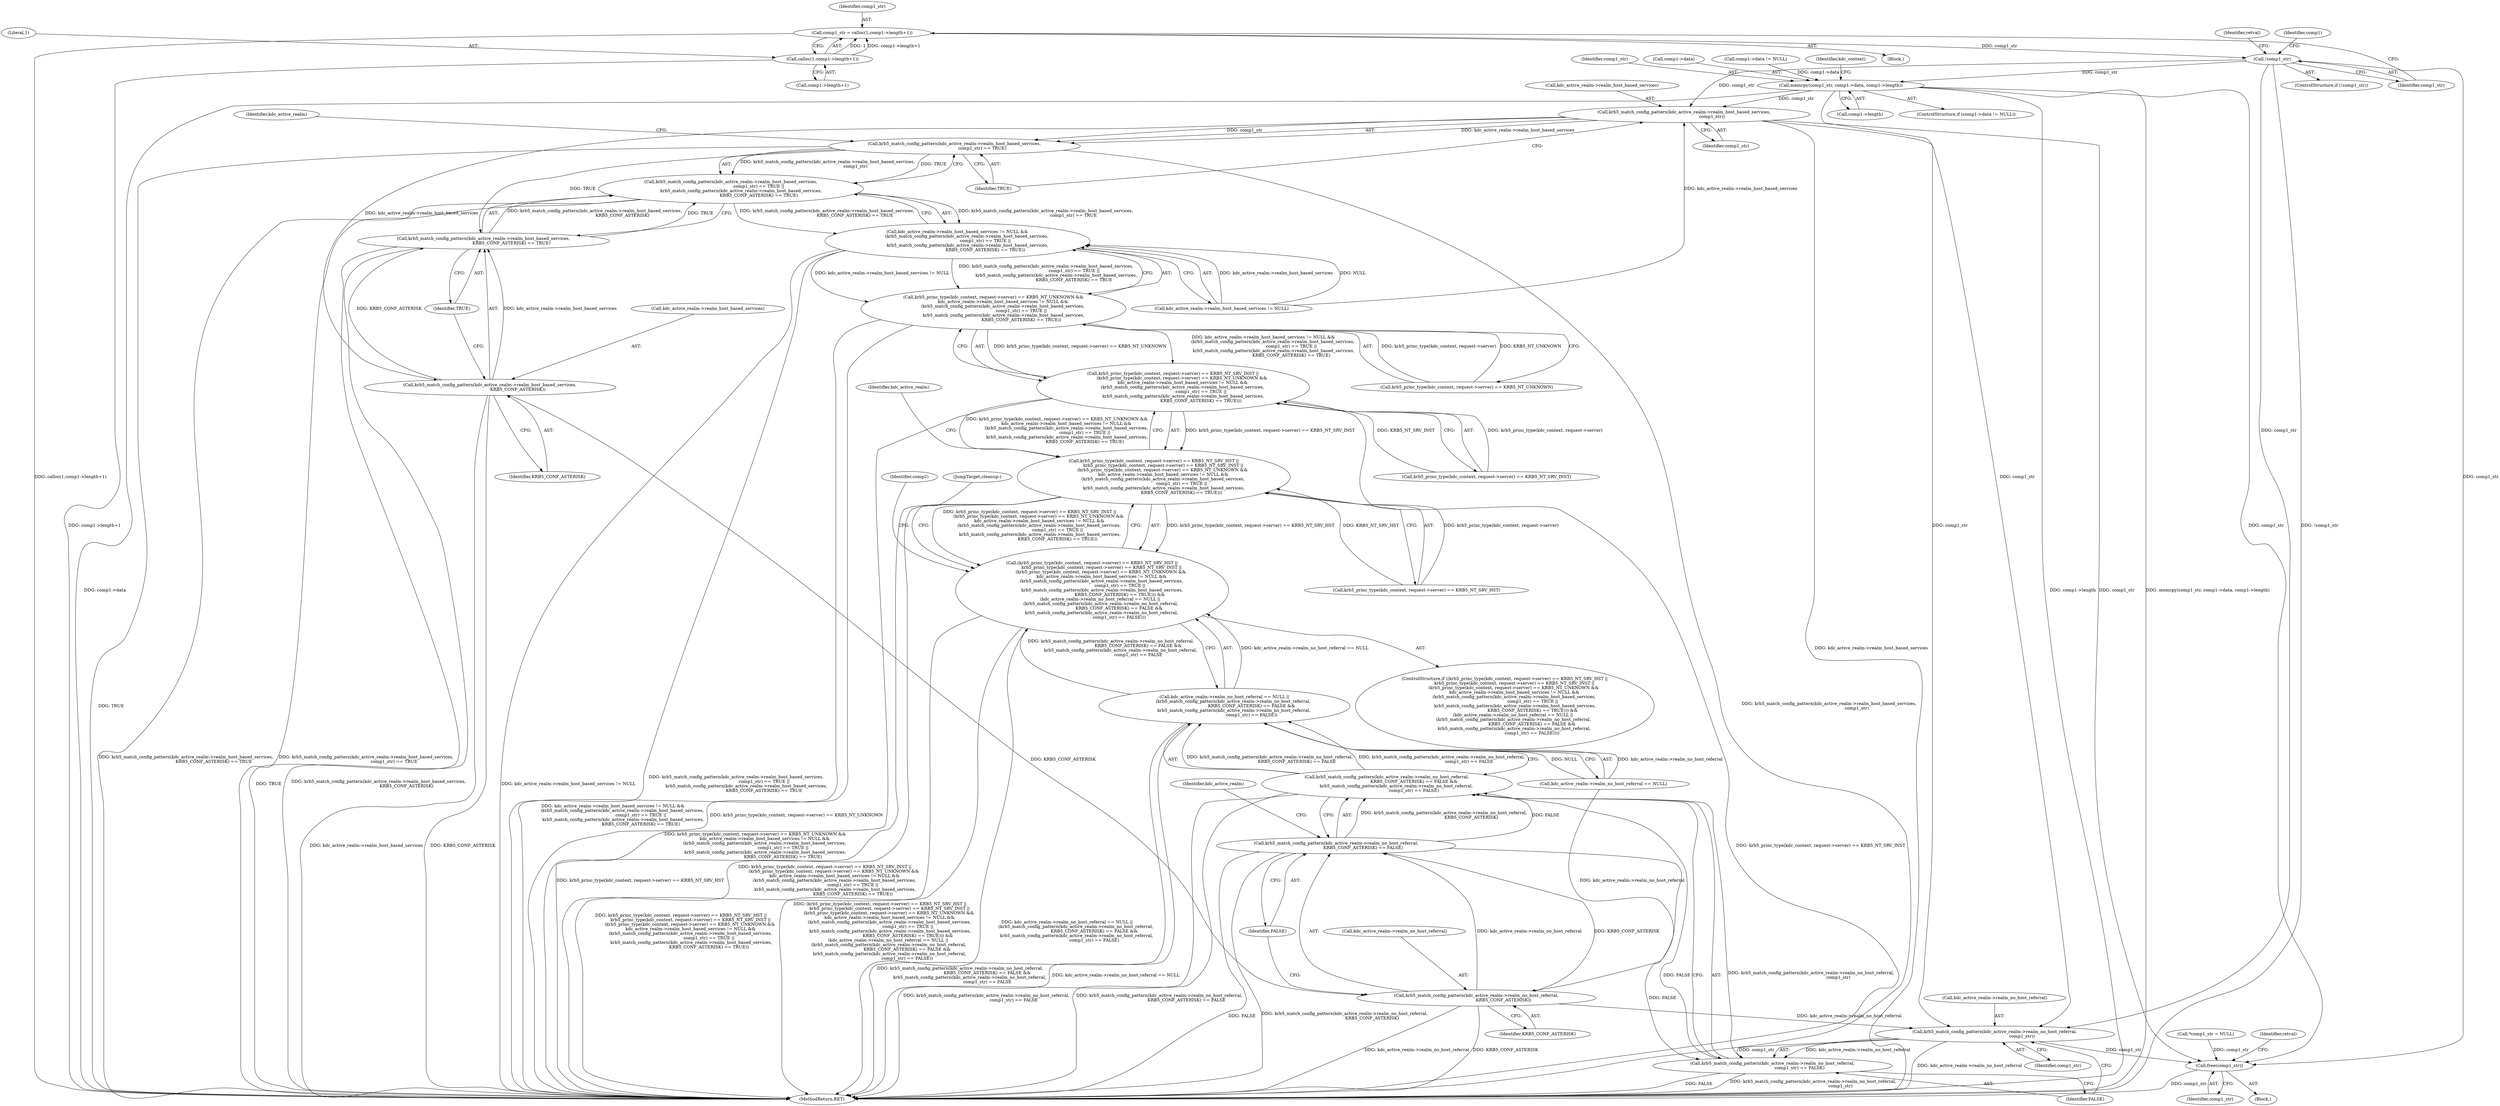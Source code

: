 digraph "0_krb5_8ee70ec63931d1e38567905387ab9b1d45734d81@API" {
"1000168" [label="(Call,comp1_str = calloc(1,comp1->length+1))"];
"1000170" [label="(Call,calloc(1,comp1->length+1))"];
"1000178" [label="(Call,!comp1_str)"];
"1000191" [label="(Call,memcpy(comp1_str, comp1->data, comp1->length))"];
"1000233" [label="(Call,krb5_match_config_pattern(kdc_active_realm->realm_host_based_services,\n                                         comp1_str))"];
"1000232" [label="(Call,krb5_match_config_pattern(kdc_active_realm->realm_host_based_services,\n                                         comp1_str) == TRUE)"];
"1000231" [label="(Call,krb5_match_config_pattern(kdc_active_realm->realm_host_based_services,\n                                         comp1_str) == TRUE ||\n               krb5_match_config_pattern(kdc_active_realm->realm_host_based_services,\n                                         KRB5_CONF_ASTERISK) == TRUE)"];
"1000225" [label="(Call,kdc_active_realm->realm_host_based_services != NULL &&\n              (krb5_match_config_pattern(kdc_active_realm->realm_host_based_services,\n                                         comp1_str) == TRUE ||\n               krb5_match_config_pattern(kdc_active_realm->realm_host_based_services,\n                                         KRB5_CONF_ASTERISK) == TRUE))"];
"1000217" [label="(Call,krb5_princ_type(kdc_context, request->server) == KRB5_NT_UNKNOWN &&\n              kdc_active_realm->realm_host_based_services != NULL &&\n              (krb5_match_config_pattern(kdc_active_realm->realm_host_based_services,\n                                         comp1_str) == TRUE ||\n               krb5_match_config_pattern(kdc_active_realm->realm_host_based_services,\n                                         KRB5_CONF_ASTERISK) == TRUE))"];
"1000209" [label="(Call,krb5_princ_type(kdc_context, request->server) == KRB5_NT_SRV_INST ||\n             (krb5_princ_type(kdc_context, request->server) == KRB5_NT_UNKNOWN &&\n              kdc_active_realm->realm_host_based_services != NULL &&\n              (krb5_match_config_pattern(kdc_active_realm->realm_host_based_services,\n                                         comp1_str) == TRUE ||\n               krb5_match_config_pattern(kdc_active_realm->realm_host_based_services,\n                                         KRB5_CONF_ASTERISK) == TRUE)))"];
"1000201" [label="(Call,krb5_princ_type(kdc_context, request->server) == KRB5_NT_SRV_HST ||\n              krb5_princ_type(kdc_context, request->server) == KRB5_NT_SRV_INST ||\n             (krb5_princ_type(kdc_context, request->server) == KRB5_NT_UNKNOWN &&\n              kdc_active_realm->realm_host_based_services != NULL &&\n              (krb5_match_config_pattern(kdc_active_realm->realm_host_based_services,\n                                         comp1_str) == TRUE ||\n               krb5_match_config_pattern(kdc_active_realm->realm_host_based_services,\n                                         KRB5_CONF_ASTERISK) == TRUE)))"];
"1000200" [label="(Call,(krb5_princ_type(kdc_context, request->server) == KRB5_NT_SRV_HST ||\n              krb5_princ_type(kdc_context, request->server) == KRB5_NT_SRV_INST ||\n             (krb5_princ_type(kdc_context, request->server) == KRB5_NT_UNKNOWN &&\n              kdc_active_realm->realm_host_based_services != NULL &&\n              (krb5_match_config_pattern(kdc_active_realm->realm_host_based_services,\n                                         comp1_str) == TRUE ||\n               krb5_match_config_pattern(kdc_active_realm->realm_host_based_services,\n                                         KRB5_CONF_ASTERISK) == TRUE))) &&\n            (kdc_active_realm->realm_no_host_referral == NULL ||\n             (krb5_match_config_pattern(kdc_active_realm->realm_no_host_referral,\n                                        KRB5_CONF_ASTERISK) == FALSE &&\n              krb5_match_config_pattern(kdc_active_realm->realm_no_host_referral,\n                                        comp1_str) == FALSE)))"];
"1000239" [label="(Call,krb5_match_config_pattern(kdc_active_realm->realm_host_based_services,\n                                         KRB5_CONF_ASTERISK) == TRUE)"];
"1000240" [label="(Call,krb5_match_config_pattern(kdc_active_realm->realm_host_based_services,\n                                         KRB5_CONF_ASTERISK))"];
"1000254" [label="(Call,krb5_match_config_pattern(kdc_active_realm->realm_no_host_referral,\n                                        KRB5_CONF_ASTERISK))"];
"1000253" [label="(Call,krb5_match_config_pattern(kdc_active_realm->realm_no_host_referral,\n                                        KRB5_CONF_ASTERISK) == FALSE)"];
"1000252" [label="(Call,krb5_match_config_pattern(kdc_active_realm->realm_no_host_referral,\n                                        KRB5_CONF_ASTERISK) == FALSE &&\n              krb5_match_config_pattern(kdc_active_realm->realm_no_host_referral,\n                                        comp1_str) == FALSE)"];
"1000246" [label="(Call,kdc_active_realm->realm_no_host_referral == NULL ||\n             (krb5_match_config_pattern(kdc_active_realm->realm_no_host_referral,\n                                        KRB5_CONF_ASTERISK) == FALSE &&\n              krb5_match_config_pattern(kdc_active_realm->realm_no_host_referral,\n                                        comp1_str) == FALSE))"];
"1000260" [label="(Call,krb5_match_config_pattern(kdc_active_realm->realm_no_host_referral,\n                                        comp1_str) == FALSE)"];
"1000261" [label="(Call,krb5_match_config_pattern(kdc_active_realm->realm_no_host_referral,\n                                        comp1_str))"];
"1000404" [label="(Call,free(comp1_str))"];
"1000182" [label="(Identifier,retval)"];
"1000242" [label="(Identifier,kdc_active_realm)"];
"1000188" [label="(Identifier,comp1)"];
"1000196" [label="(Call,comp1->length)"];
"1000247" [label="(Call,kdc_active_realm->realm_no_host_referral == NULL)"];
"1000258" [label="(Identifier,KRB5_CONF_ASTERISK)"];
"1000246" [label="(Call,kdc_active_realm->realm_no_host_referral == NULL ||\n             (krb5_match_config_pattern(kdc_active_realm->realm_no_host_referral,\n                                        KRB5_CONF_ASTERISK) == FALSE &&\n              krb5_match_config_pattern(kdc_active_realm->realm_no_host_referral,\n                                        comp1_str) == FALSE))"];
"1000151" [label="(Block,)"];
"1000191" [label="(Call,memcpy(comp1_str, comp1->data, comp1->length))"];
"1000186" [label="(Call,comp1->data != NULL)"];
"1000232" [label="(Call,krb5_match_config_pattern(kdc_active_realm->realm_host_based_services,\n                                         comp1_str) == TRUE)"];
"1000177" [label="(ControlStructure,if (!comp1_str))"];
"1000252" [label="(Call,krb5_match_config_pattern(kdc_active_realm->realm_no_host_referral,\n                                        KRB5_CONF_ASTERISK) == FALSE &&\n              krb5_match_config_pattern(kdc_active_realm->realm_no_host_referral,\n                                        comp1_str) == FALSE)"];
"1000249" [label="(Identifier,kdc_active_realm)"];
"1000225" [label="(Call,kdc_active_realm->realm_host_based_services != NULL &&\n              (krb5_match_config_pattern(kdc_active_realm->realm_host_based_services,\n                                         comp1_str) == TRUE ||\n               krb5_match_config_pattern(kdc_active_realm->realm_host_based_services,\n                                         KRB5_CONF_ASTERISK) == TRUE))"];
"1000204" [label="(Identifier,kdc_context)"];
"1000171" [label="(Literal,1)"];
"1000210" [label="(Call,krb5_princ_type(kdc_context, request->server) == KRB5_NT_SRV_INST)"];
"1000169" [label="(Identifier,comp1_str)"];
"1000200" [label="(Call,(krb5_princ_type(kdc_context, request->server) == KRB5_NT_SRV_HST ||\n              krb5_princ_type(kdc_context, request->server) == KRB5_NT_SRV_INST ||\n             (krb5_princ_type(kdc_context, request->server) == KRB5_NT_UNKNOWN &&\n              kdc_active_realm->realm_host_based_services != NULL &&\n              (krb5_match_config_pattern(kdc_active_realm->realm_host_based_services,\n                                         comp1_str) == TRUE ||\n               krb5_match_config_pattern(kdc_active_realm->realm_host_based_services,\n                                         KRB5_CONF_ASTERISK) == TRUE))) &&\n            (kdc_active_realm->realm_no_host_referral == NULL ||\n             (krb5_match_config_pattern(kdc_active_realm->realm_no_host_referral,\n                                        KRB5_CONF_ASTERISK) == FALSE &&\n              krb5_match_config_pattern(kdc_active_realm->realm_no_host_referral,\n                                        comp1_str) == FALSE)))"];
"1000404" [label="(Call,free(comp1_str))"];
"1000245" [label="(Identifier,TRUE)"];
"1000237" [label="(Identifier,comp1_str)"];
"1000178" [label="(Call,!comp1_str)"];
"1000217" [label="(Call,krb5_princ_type(kdc_context, request->server) == KRB5_NT_UNKNOWN &&\n              kdc_active_realm->realm_host_based_services != NULL &&\n              (krb5_match_config_pattern(kdc_active_realm->realm_host_based_services,\n                                         comp1_str) == TRUE ||\n               krb5_match_config_pattern(kdc_active_realm->realm_host_based_services,\n                                         KRB5_CONF_ASTERISK) == TRUE))"];
"1000240" [label="(Call,krb5_match_config_pattern(kdc_active_realm->realm_host_based_services,\n                                         KRB5_CONF_ASTERISK))"];
"1000266" [label="(Identifier,FALSE)"];
"1000107" [label="(Block,)"];
"1000127" [label="(Call,*comp1_str = NULL)"];
"1000265" [label="(Identifier,comp1_str)"];
"1000168" [label="(Call,comp1_str = calloc(1,comp1->length+1))"];
"1000255" [label="(Call,kdc_active_realm->realm_no_host_referral)"];
"1000407" [label="(Identifier,retval)"];
"1000202" [label="(Call,krb5_princ_type(kdc_context, request->server) == KRB5_NT_SRV_HST)"];
"1000233" [label="(Call,krb5_match_config_pattern(kdc_active_realm->realm_host_based_services,\n                                         comp1_str))"];
"1000244" [label="(Identifier,KRB5_CONF_ASTERISK)"];
"1000241" [label="(Call,kdc_active_realm->realm_host_based_services)"];
"1000253" [label="(Call,krb5_match_config_pattern(kdc_active_realm->realm_no_host_referral,\n                                        KRB5_CONF_ASTERISK) == FALSE)"];
"1000238" [label="(Identifier,TRUE)"];
"1000201" [label="(Call,krb5_princ_type(kdc_context, request->server) == KRB5_NT_SRV_HST ||\n              krb5_princ_type(kdc_context, request->server) == KRB5_NT_SRV_INST ||\n             (krb5_princ_type(kdc_context, request->server) == KRB5_NT_UNKNOWN &&\n              kdc_active_realm->realm_host_based_services != NULL &&\n              (krb5_match_config_pattern(kdc_active_realm->realm_host_based_services,\n                                         comp1_str) == TRUE ||\n               krb5_match_config_pattern(kdc_active_realm->realm_host_based_services,\n                                         KRB5_CONF_ASTERISK) == TRUE)))"];
"1000272" [label="(Identifier,comp2)"];
"1000179" [label="(Identifier,comp1_str)"];
"1000226" [label="(Call,kdc_active_realm->realm_host_based_services != NULL)"];
"1000263" [label="(Identifier,kdc_active_realm)"];
"1000408" [label="(MethodReturn,RET)"];
"1000192" [label="(Identifier,comp1_str)"];
"1000170" [label="(Call,calloc(1,comp1->length+1))"];
"1000261" [label="(Call,krb5_match_config_pattern(kdc_active_realm->realm_no_host_referral,\n                                        comp1_str))"];
"1000231" [label="(Call,krb5_match_config_pattern(kdc_active_realm->realm_host_based_services,\n                                         comp1_str) == TRUE ||\n               krb5_match_config_pattern(kdc_active_realm->realm_host_based_services,\n                                         KRB5_CONF_ASTERISK) == TRUE)"];
"1000260" [label="(Call,krb5_match_config_pattern(kdc_active_realm->realm_no_host_referral,\n                                        comp1_str) == FALSE)"];
"1000218" [label="(Call,krb5_princ_type(kdc_context, request->server) == KRB5_NT_UNKNOWN)"];
"1000234" [label="(Call,kdc_active_realm->realm_host_based_services)"];
"1000209" [label="(Call,krb5_princ_type(kdc_context, request->server) == KRB5_NT_SRV_INST ||\n             (krb5_princ_type(kdc_context, request->server) == KRB5_NT_UNKNOWN &&\n              kdc_active_realm->realm_host_based_services != NULL &&\n              (krb5_match_config_pattern(kdc_active_realm->realm_host_based_services,\n                                         comp1_str) == TRUE ||\n               krb5_match_config_pattern(kdc_active_realm->realm_host_based_services,\n                                         KRB5_CONF_ASTERISK) == TRUE)))"];
"1000259" [label="(Identifier,FALSE)"];
"1000172" [label="(Call,comp1->length+1)"];
"1000185" [label="(ControlStructure,if (comp1->data != NULL))"];
"1000199" [label="(ControlStructure,if ((krb5_princ_type(kdc_context, request->server) == KRB5_NT_SRV_HST ||\n              krb5_princ_type(kdc_context, request->server) == KRB5_NT_SRV_INST ||\n             (krb5_princ_type(kdc_context, request->server) == KRB5_NT_UNKNOWN &&\n              kdc_active_realm->realm_host_based_services != NULL &&\n              (krb5_match_config_pattern(kdc_active_realm->realm_host_based_services,\n                                         comp1_str) == TRUE ||\n               krb5_match_config_pattern(kdc_active_realm->realm_host_based_services,\n                                         KRB5_CONF_ASTERISK) == TRUE))) &&\n            (kdc_active_realm->realm_no_host_referral == NULL ||\n             (krb5_match_config_pattern(kdc_active_realm->realm_no_host_referral,\n                                        KRB5_CONF_ASTERISK) == FALSE &&\n              krb5_match_config_pattern(kdc_active_realm->realm_no_host_referral,\n                                        comp1_str) == FALSE))))"];
"1000193" [label="(Call,comp1->data)"];
"1000403" [label="(JumpTarget,cleanup:)"];
"1000262" [label="(Call,kdc_active_realm->realm_no_host_referral)"];
"1000405" [label="(Identifier,comp1_str)"];
"1000239" [label="(Call,krb5_match_config_pattern(kdc_active_realm->realm_host_based_services,\n                                         KRB5_CONF_ASTERISK) == TRUE)"];
"1000254" [label="(Call,krb5_match_config_pattern(kdc_active_realm->realm_no_host_referral,\n                                        KRB5_CONF_ASTERISK))"];
"1000168" -> "1000151"  [label="AST: "];
"1000168" -> "1000170"  [label="CFG: "];
"1000169" -> "1000168"  [label="AST: "];
"1000170" -> "1000168"  [label="AST: "];
"1000179" -> "1000168"  [label="CFG: "];
"1000168" -> "1000408"  [label="DDG: calloc(1,comp1->length+1)"];
"1000170" -> "1000168"  [label="DDG: 1"];
"1000170" -> "1000168"  [label="DDG: comp1->length+1"];
"1000168" -> "1000178"  [label="DDG: comp1_str"];
"1000170" -> "1000172"  [label="CFG: "];
"1000171" -> "1000170"  [label="AST: "];
"1000172" -> "1000170"  [label="AST: "];
"1000170" -> "1000408"  [label="DDG: comp1->length+1"];
"1000178" -> "1000177"  [label="AST: "];
"1000178" -> "1000179"  [label="CFG: "];
"1000179" -> "1000178"  [label="AST: "];
"1000182" -> "1000178"  [label="CFG: "];
"1000188" -> "1000178"  [label="CFG: "];
"1000178" -> "1000408"  [label="DDG: !comp1_str"];
"1000178" -> "1000191"  [label="DDG: comp1_str"];
"1000178" -> "1000233"  [label="DDG: comp1_str"];
"1000178" -> "1000261"  [label="DDG: comp1_str"];
"1000178" -> "1000404"  [label="DDG: comp1_str"];
"1000191" -> "1000185"  [label="AST: "];
"1000191" -> "1000196"  [label="CFG: "];
"1000192" -> "1000191"  [label="AST: "];
"1000193" -> "1000191"  [label="AST: "];
"1000196" -> "1000191"  [label="AST: "];
"1000204" -> "1000191"  [label="CFG: "];
"1000191" -> "1000408"  [label="DDG: memcpy(comp1_str, comp1->data, comp1->length)"];
"1000191" -> "1000408"  [label="DDG: comp1->data"];
"1000191" -> "1000408"  [label="DDG: comp1->length"];
"1000186" -> "1000191"  [label="DDG: comp1->data"];
"1000191" -> "1000233"  [label="DDG: comp1_str"];
"1000191" -> "1000261"  [label="DDG: comp1_str"];
"1000191" -> "1000404"  [label="DDG: comp1_str"];
"1000233" -> "1000232"  [label="AST: "];
"1000233" -> "1000237"  [label="CFG: "];
"1000234" -> "1000233"  [label="AST: "];
"1000237" -> "1000233"  [label="AST: "];
"1000238" -> "1000233"  [label="CFG: "];
"1000233" -> "1000408"  [label="DDG: kdc_active_realm->realm_host_based_services"];
"1000233" -> "1000232"  [label="DDG: kdc_active_realm->realm_host_based_services"];
"1000233" -> "1000232"  [label="DDG: comp1_str"];
"1000226" -> "1000233"  [label="DDG: kdc_active_realm->realm_host_based_services"];
"1000233" -> "1000240"  [label="DDG: kdc_active_realm->realm_host_based_services"];
"1000233" -> "1000261"  [label="DDG: comp1_str"];
"1000233" -> "1000404"  [label="DDG: comp1_str"];
"1000232" -> "1000231"  [label="AST: "];
"1000232" -> "1000238"  [label="CFG: "];
"1000238" -> "1000232"  [label="AST: "];
"1000242" -> "1000232"  [label="CFG: "];
"1000231" -> "1000232"  [label="CFG: "];
"1000232" -> "1000408"  [label="DDG: krb5_match_config_pattern(kdc_active_realm->realm_host_based_services,\n                                         comp1_str)"];
"1000232" -> "1000408"  [label="DDG: TRUE"];
"1000232" -> "1000231"  [label="DDG: krb5_match_config_pattern(kdc_active_realm->realm_host_based_services,\n                                         comp1_str)"];
"1000232" -> "1000231"  [label="DDG: TRUE"];
"1000232" -> "1000239"  [label="DDG: TRUE"];
"1000231" -> "1000225"  [label="AST: "];
"1000231" -> "1000239"  [label="CFG: "];
"1000239" -> "1000231"  [label="AST: "];
"1000225" -> "1000231"  [label="CFG: "];
"1000231" -> "1000408"  [label="DDG: krb5_match_config_pattern(kdc_active_realm->realm_host_based_services,\n                                         KRB5_CONF_ASTERISK) == TRUE"];
"1000231" -> "1000408"  [label="DDG: krb5_match_config_pattern(kdc_active_realm->realm_host_based_services,\n                                         comp1_str) == TRUE"];
"1000231" -> "1000225"  [label="DDG: krb5_match_config_pattern(kdc_active_realm->realm_host_based_services,\n                                         comp1_str) == TRUE"];
"1000231" -> "1000225"  [label="DDG: krb5_match_config_pattern(kdc_active_realm->realm_host_based_services,\n                                         KRB5_CONF_ASTERISK) == TRUE"];
"1000239" -> "1000231"  [label="DDG: krb5_match_config_pattern(kdc_active_realm->realm_host_based_services,\n                                         KRB5_CONF_ASTERISK)"];
"1000239" -> "1000231"  [label="DDG: TRUE"];
"1000225" -> "1000217"  [label="AST: "];
"1000225" -> "1000226"  [label="CFG: "];
"1000226" -> "1000225"  [label="AST: "];
"1000217" -> "1000225"  [label="CFG: "];
"1000225" -> "1000408"  [label="DDG: kdc_active_realm->realm_host_based_services != NULL"];
"1000225" -> "1000408"  [label="DDG: krb5_match_config_pattern(kdc_active_realm->realm_host_based_services,\n                                         comp1_str) == TRUE ||\n               krb5_match_config_pattern(kdc_active_realm->realm_host_based_services,\n                                         KRB5_CONF_ASTERISK) == TRUE"];
"1000225" -> "1000217"  [label="DDG: kdc_active_realm->realm_host_based_services != NULL"];
"1000225" -> "1000217"  [label="DDG: krb5_match_config_pattern(kdc_active_realm->realm_host_based_services,\n                                         comp1_str) == TRUE ||\n               krb5_match_config_pattern(kdc_active_realm->realm_host_based_services,\n                                         KRB5_CONF_ASTERISK) == TRUE"];
"1000226" -> "1000225"  [label="DDG: kdc_active_realm->realm_host_based_services"];
"1000226" -> "1000225"  [label="DDG: NULL"];
"1000217" -> "1000209"  [label="AST: "];
"1000217" -> "1000218"  [label="CFG: "];
"1000218" -> "1000217"  [label="AST: "];
"1000209" -> "1000217"  [label="CFG: "];
"1000217" -> "1000408"  [label="DDG: kdc_active_realm->realm_host_based_services != NULL &&\n              (krb5_match_config_pattern(kdc_active_realm->realm_host_based_services,\n                                         comp1_str) == TRUE ||\n               krb5_match_config_pattern(kdc_active_realm->realm_host_based_services,\n                                         KRB5_CONF_ASTERISK) == TRUE)"];
"1000217" -> "1000408"  [label="DDG: krb5_princ_type(kdc_context, request->server) == KRB5_NT_UNKNOWN"];
"1000217" -> "1000209"  [label="DDG: krb5_princ_type(kdc_context, request->server) == KRB5_NT_UNKNOWN"];
"1000217" -> "1000209"  [label="DDG: kdc_active_realm->realm_host_based_services != NULL &&\n              (krb5_match_config_pattern(kdc_active_realm->realm_host_based_services,\n                                         comp1_str) == TRUE ||\n               krb5_match_config_pattern(kdc_active_realm->realm_host_based_services,\n                                         KRB5_CONF_ASTERISK) == TRUE)"];
"1000218" -> "1000217"  [label="DDG: krb5_princ_type(kdc_context, request->server)"];
"1000218" -> "1000217"  [label="DDG: KRB5_NT_UNKNOWN"];
"1000209" -> "1000201"  [label="AST: "];
"1000209" -> "1000210"  [label="CFG: "];
"1000210" -> "1000209"  [label="AST: "];
"1000201" -> "1000209"  [label="CFG: "];
"1000209" -> "1000408"  [label="DDG: krb5_princ_type(kdc_context, request->server) == KRB5_NT_SRV_INST"];
"1000209" -> "1000408"  [label="DDG: krb5_princ_type(kdc_context, request->server) == KRB5_NT_UNKNOWN &&\n              kdc_active_realm->realm_host_based_services != NULL &&\n              (krb5_match_config_pattern(kdc_active_realm->realm_host_based_services,\n                                         comp1_str) == TRUE ||\n               krb5_match_config_pattern(kdc_active_realm->realm_host_based_services,\n                                         KRB5_CONF_ASTERISK) == TRUE)"];
"1000209" -> "1000201"  [label="DDG: krb5_princ_type(kdc_context, request->server) == KRB5_NT_SRV_INST"];
"1000209" -> "1000201"  [label="DDG: krb5_princ_type(kdc_context, request->server) == KRB5_NT_UNKNOWN &&\n              kdc_active_realm->realm_host_based_services != NULL &&\n              (krb5_match_config_pattern(kdc_active_realm->realm_host_based_services,\n                                         comp1_str) == TRUE ||\n               krb5_match_config_pattern(kdc_active_realm->realm_host_based_services,\n                                         KRB5_CONF_ASTERISK) == TRUE)"];
"1000210" -> "1000209"  [label="DDG: krb5_princ_type(kdc_context, request->server)"];
"1000210" -> "1000209"  [label="DDG: KRB5_NT_SRV_INST"];
"1000201" -> "1000200"  [label="AST: "];
"1000201" -> "1000202"  [label="CFG: "];
"1000202" -> "1000201"  [label="AST: "];
"1000249" -> "1000201"  [label="CFG: "];
"1000200" -> "1000201"  [label="CFG: "];
"1000201" -> "1000408"  [label="DDG: krb5_princ_type(kdc_context, request->server) == KRB5_NT_SRV_INST ||\n             (krb5_princ_type(kdc_context, request->server) == KRB5_NT_UNKNOWN &&\n              kdc_active_realm->realm_host_based_services != NULL &&\n              (krb5_match_config_pattern(kdc_active_realm->realm_host_based_services,\n                                         comp1_str) == TRUE ||\n               krb5_match_config_pattern(kdc_active_realm->realm_host_based_services,\n                                         KRB5_CONF_ASTERISK) == TRUE))"];
"1000201" -> "1000408"  [label="DDG: krb5_princ_type(kdc_context, request->server) == KRB5_NT_SRV_HST"];
"1000201" -> "1000200"  [label="DDG: krb5_princ_type(kdc_context, request->server) == KRB5_NT_SRV_HST"];
"1000201" -> "1000200"  [label="DDG: krb5_princ_type(kdc_context, request->server) == KRB5_NT_SRV_INST ||\n             (krb5_princ_type(kdc_context, request->server) == KRB5_NT_UNKNOWN &&\n              kdc_active_realm->realm_host_based_services != NULL &&\n              (krb5_match_config_pattern(kdc_active_realm->realm_host_based_services,\n                                         comp1_str) == TRUE ||\n               krb5_match_config_pattern(kdc_active_realm->realm_host_based_services,\n                                         KRB5_CONF_ASTERISK) == TRUE))"];
"1000202" -> "1000201"  [label="DDG: krb5_princ_type(kdc_context, request->server)"];
"1000202" -> "1000201"  [label="DDG: KRB5_NT_SRV_HST"];
"1000200" -> "1000199"  [label="AST: "];
"1000200" -> "1000246"  [label="CFG: "];
"1000246" -> "1000200"  [label="AST: "];
"1000272" -> "1000200"  [label="CFG: "];
"1000403" -> "1000200"  [label="CFG: "];
"1000200" -> "1000408"  [label="DDG: krb5_princ_type(kdc_context, request->server) == KRB5_NT_SRV_HST ||\n              krb5_princ_type(kdc_context, request->server) == KRB5_NT_SRV_INST ||\n             (krb5_princ_type(kdc_context, request->server) == KRB5_NT_UNKNOWN &&\n              kdc_active_realm->realm_host_based_services != NULL &&\n              (krb5_match_config_pattern(kdc_active_realm->realm_host_based_services,\n                                         comp1_str) == TRUE ||\n               krb5_match_config_pattern(kdc_active_realm->realm_host_based_services,\n                                         KRB5_CONF_ASTERISK) == TRUE))"];
"1000200" -> "1000408"  [label="DDG: (krb5_princ_type(kdc_context, request->server) == KRB5_NT_SRV_HST ||\n              krb5_princ_type(kdc_context, request->server) == KRB5_NT_SRV_INST ||\n             (krb5_princ_type(kdc_context, request->server) == KRB5_NT_UNKNOWN &&\n              kdc_active_realm->realm_host_based_services != NULL &&\n              (krb5_match_config_pattern(kdc_active_realm->realm_host_based_services,\n                                         comp1_str) == TRUE ||\n               krb5_match_config_pattern(kdc_active_realm->realm_host_based_services,\n                                         KRB5_CONF_ASTERISK) == TRUE))) &&\n            (kdc_active_realm->realm_no_host_referral == NULL ||\n             (krb5_match_config_pattern(kdc_active_realm->realm_no_host_referral,\n                                        KRB5_CONF_ASTERISK) == FALSE &&\n              krb5_match_config_pattern(kdc_active_realm->realm_no_host_referral,\n                                        comp1_str) == FALSE))"];
"1000200" -> "1000408"  [label="DDG: kdc_active_realm->realm_no_host_referral == NULL ||\n             (krb5_match_config_pattern(kdc_active_realm->realm_no_host_referral,\n                                        KRB5_CONF_ASTERISK) == FALSE &&\n              krb5_match_config_pattern(kdc_active_realm->realm_no_host_referral,\n                                        comp1_str) == FALSE)"];
"1000246" -> "1000200"  [label="DDG: kdc_active_realm->realm_no_host_referral == NULL"];
"1000246" -> "1000200"  [label="DDG: krb5_match_config_pattern(kdc_active_realm->realm_no_host_referral,\n                                        KRB5_CONF_ASTERISK) == FALSE &&\n              krb5_match_config_pattern(kdc_active_realm->realm_no_host_referral,\n                                        comp1_str) == FALSE"];
"1000239" -> "1000245"  [label="CFG: "];
"1000240" -> "1000239"  [label="AST: "];
"1000245" -> "1000239"  [label="AST: "];
"1000239" -> "1000408"  [label="DDG: krb5_match_config_pattern(kdc_active_realm->realm_host_based_services,\n                                         KRB5_CONF_ASTERISK)"];
"1000239" -> "1000408"  [label="DDG: TRUE"];
"1000240" -> "1000239"  [label="DDG: kdc_active_realm->realm_host_based_services"];
"1000240" -> "1000239"  [label="DDG: KRB5_CONF_ASTERISK"];
"1000240" -> "1000244"  [label="CFG: "];
"1000241" -> "1000240"  [label="AST: "];
"1000244" -> "1000240"  [label="AST: "];
"1000245" -> "1000240"  [label="CFG: "];
"1000240" -> "1000408"  [label="DDG: KRB5_CONF_ASTERISK"];
"1000240" -> "1000408"  [label="DDG: kdc_active_realm->realm_host_based_services"];
"1000240" -> "1000254"  [label="DDG: KRB5_CONF_ASTERISK"];
"1000254" -> "1000253"  [label="AST: "];
"1000254" -> "1000258"  [label="CFG: "];
"1000255" -> "1000254"  [label="AST: "];
"1000258" -> "1000254"  [label="AST: "];
"1000259" -> "1000254"  [label="CFG: "];
"1000254" -> "1000408"  [label="DDG: kdc_active_realm->realm_no_host_referral"];
"1000254" -> "1000408"  [label="DDG: KRB5_CONF_ASTERISK"];
"1000254" -> "1000253"  [label="DDG: kdc_active_realm->realm_no_host_referral"];
"1000254" -> "1000253"  [label="DDG: KRB5_CONF_ASTERISK"];
"1000247" -> "1000254"  [label="DDG: kdc_active_realm->realm_no_host_referral"];
"1000254" -> "1000261"  [label="DDG: kdc_active_realm->realm_no_host_referral"];
"1000253" -> "1000252"  [label="AST: "];
"1000253" -> "1000259"  [label="CFG: "];
"1000259" -> "1000253"  [label="AST: "];
"1000263" -> "1000253"  [label="CFG: "];
"1000252" -> "1000253"  [label="CFG: "];
"1000253" -> "1000408"  [label="DDG: FALSE"];
"1000253" -> "1000408"  [label="DDG: krb5_match_config_pattern(kdc_active_realm->realm_no_host_referral,\n                                        KRB5_CONF_ASTERISK)"];
"1000253" -> "1000252"  [label="DDG: krb5_match_config_pattern(kdc_active_realm->realm_no_host_referral,\n                                        KRB5_CONF_ASTERISK)"];
"1000253" -> "1000252"  [label="DDG: FALSE"];
"1000253" -> "1000260"  [label="DDG: FALSE"];
"1000252" -> "1000246"  [label="AST: "];
"1000252" -> "1000260"  [label="CFG: "];
"1000260" -> "1000252"  [label="AST: "];
"1000246" -> "1000252"  [label="CFG: "];
"1000252" -> "1000408"  [label="DDG: krb5_match_config_pattern(kdc_active_realm->realm_no_host_referral,\n                                        comp1_str) == FALSE"];
"1000252" -> "1000408"  [label="DDG: krb5_match_config_pattern(kdc_active_realm->realm_no_host_referral,\n                                        KRB5_CONF_ASTERISK) == FALSE"];
"1000252" -> "1000246"  [label="DDG: krb5_match_config_pattern(kdc_active_realm->realm_no_host_referral,\n                                        KRB5_CONF_ASTERISK) == FALSE"];
"1000252" -> "1000246"  [label="DDG: krb5_match_config_pattern(kdc_active_realm->realm_no_host_referral,\n                                        comp1_str) == FALSE"];
"1000260" -> "1000252"  [label="DDG: krb5_match_config_pattern(kdc_active_realm->realm_no_host_referral,\n                                        comp1_str)"];
"1000260" -> "1000252"  [label="DDG: FALSE"];
"1000246" -> "1000247"  [label="CFG: "];
"1000247" -> "1000246"  [label="AST: "];
"1000246" -> "1000408"  [label="DDG: krb5_match_config_pattern(kdc_active_realm->realm_no_host_referral,\n                                        KRB5_CONF_ASTERISK) == FALSE &&\n              krb5_match_config_pattern(kdc_active_realm->realm_no_host_referral,\n                                        comp1_str) == FALSE"];
"1000246" -> "1000408"  [label="DDG: kdc_active_realm->realm_no_host_referral == NULL"];
"1000247" -> "1000246"  [label="DDG: kdc_active_realm->realm_no_host_referral"];
"1000247" -> "1000246"  [label="DDG: NULL"];
"1000260" -> "1000266"  [label="CFG: "];
"1000261" -> "1000260"  [label="AST: "];
"1000266" -> "1000260"  [label="AST: "];
"1000260" -> "1000408"  [label="DDG: FALSE"];
"1000260" -> "1000408"  [label="DDG: krb5_match_config_pattern(kdc_active_realm->realm_no_host_referral,\n                                        comp1_str)"];
"1000261" -> "1000260"  [label="DDG: kdc_active_realm->realm_no_host_referral"];
"1000261" -> "1000260"  [label="DDG: comp1_str"];
"1000261" -> "1000265"  [label="CFG: "];
"1000262" -> "1000261"  [label="AST: "];
"1000265" -> "1000261"  [label="AST: "];
"1000266" -> "1000261"  [label="CFG: "];
"1000261" -> "1000408"  [label="DDG: kdc_active_realm->realm_no_host_referral"];
"1000261" -> "1000404"  [label="DDG: comp1_str"];
"1000404" -> "1000107"  [label="AST: "];
"1000404" -> "1000405"  [label="CFG: "];
"1000405" -> "1000404"  [label="AST: "];
"1000407" -> "1000404"  [label="CFG: "];
"1000404" -> "1000408"  [label="DDG: comp1_str"];
"1000127" -> "1000404"  [label="DDG: comp1_str"];
}
